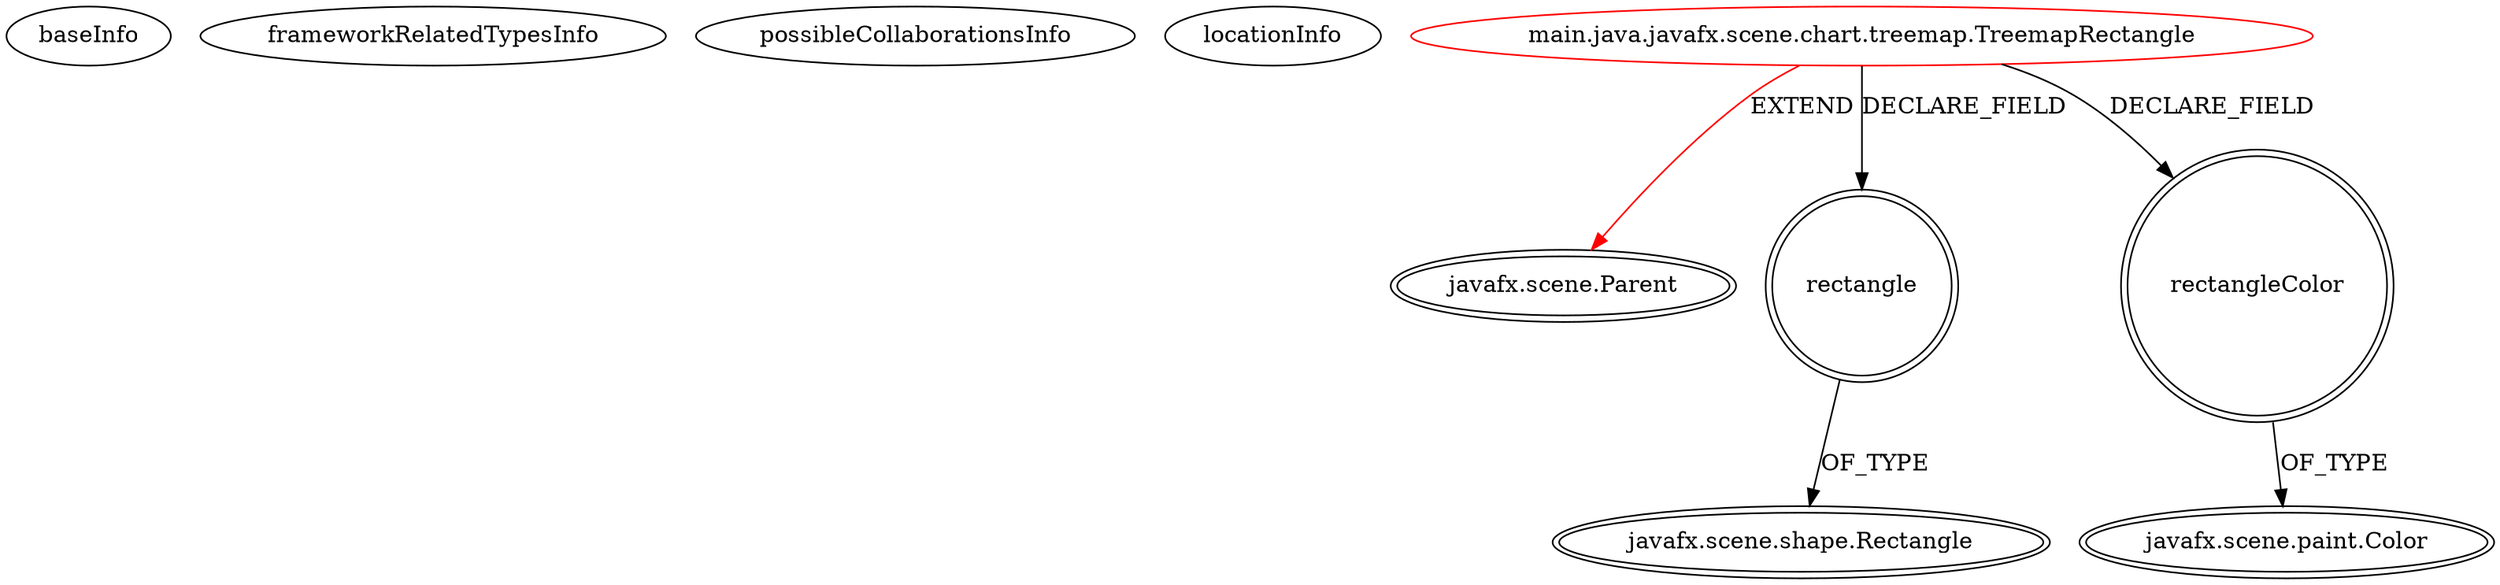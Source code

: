 digraph {
baseInfo[graphId=4488,category="extension_graph",isAnonymous=false,possibleRelation=false]
frameworkRelatedTypesInfo[0="javafx.scene.Parent"]
possibleCollaborationsInfo[]
locationInfo[projectName="tasubo-javafx-chart-treemap",filePath="/tasubo-javafx-chart-treemap/javafx-chart-treemap-master/src/main/java/javafx/scene/chart/treemap/TreemapRectangle.java",contextSignature="TreemapRectangle",graphId="4488"]
0[label="main.java.javafx.scene.chart.treemap.TreemapRectangle",vertexType="ROOT_CLIENT_CLASS_DECLARATION",isFrameworkType=false,color=red]
1[label="javafx.scene.Parent",vertexType="FRAMEWORK_CLASS_TYPE",isFrameworkType=true,peripheries=2]
2[label="rectangle",vertexType="FIELD_DECLARATION",isFrameworkType=true,peripheries=2,shape=circle]
3[label="javafx.scene.shape.Rectangle",vertexType="FRAMEWORK_CLASS_TYPE",isFrameworkType=true,peripheries=2]
4[label="rectangleColor",vertexType="FIELD_DECLARATION",isFrameworkType=true,peripheries=2,shape=circle]
5[label="javafx.scene.paint.Color",vertexType="FRAMEWORK_CLASS_TYPE",isFrameworkType=true,peripheries=2]
0->1[label="EXTEND",color=red]
0->2[label="DECLARE_FIELD"]
2->3[label="OF_TYPE"]
0->4[label="DECLARE_FIELD"]
4->5[label="OF_TYPE"]
}
